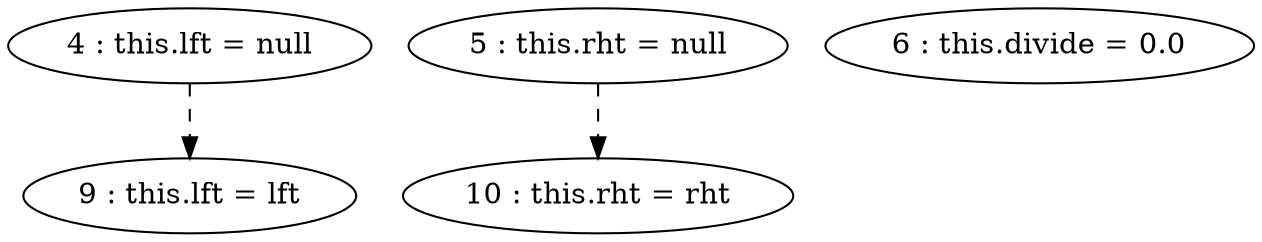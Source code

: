 digraph G {
"4 : this.lft = null"
"4 : this.lft = null" -> "9 : this.lft = lft" [style=dashed]
"5 : this.rht = null"
"5 : this.rht = null" -> "10 : this.rht = rht" [style=dashed]
"6 : this.divide = 0.0"
"9 : this.lft = lft"
"10 : this.rht = rht"
}